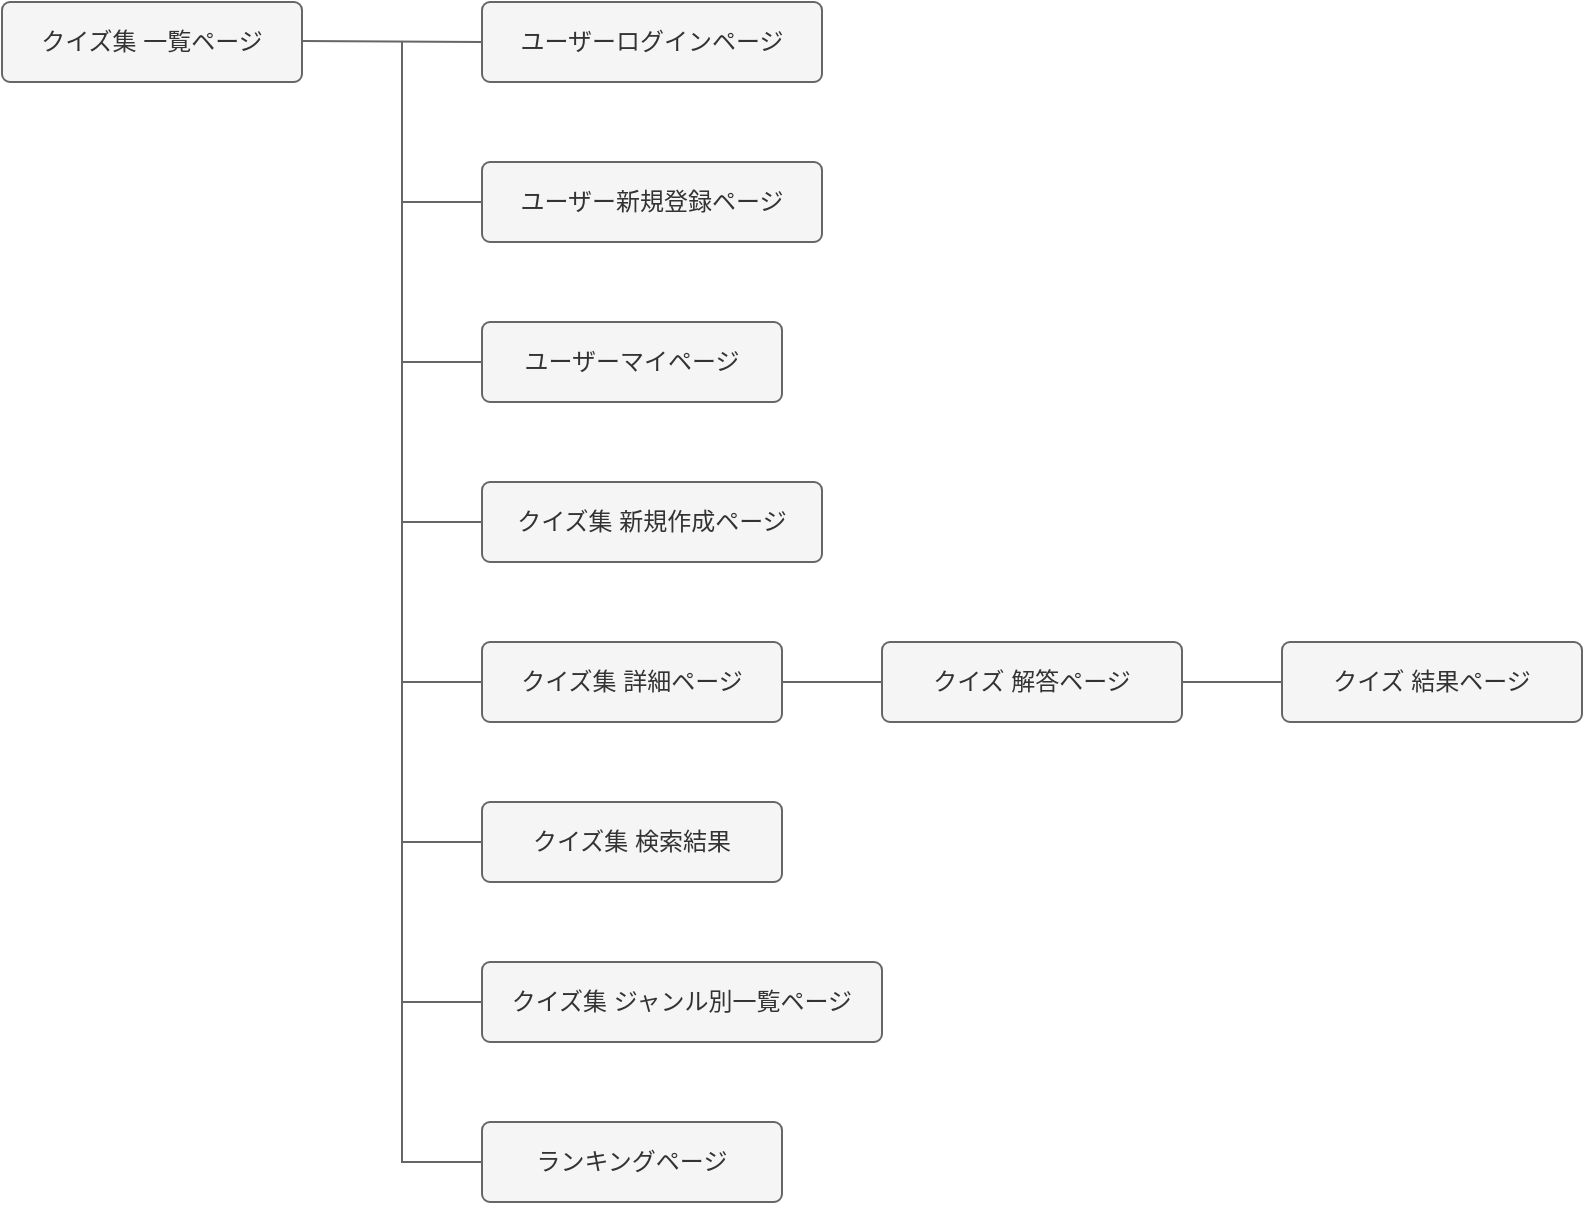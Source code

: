 <mxfile>
    <diagram id="gPqeRC6TcCgnRB7c935-" name="ページ1">
        <mxGraphModel dx="508" dy="388" grid="1" gridSize="10" guides="1" tooltips="1" connect="1" arrows="1" fold="1" page="1" pageScale="1" pageWidth="827" pageHeight="1169" background="#ffffff" math="0" shadow="0">
            <root>
                <mxCell id="0"/>
                <mxCell id="1" parent="0"/>
                <mxCell id="3" value="クイズ集 一覧ページ" style="rounded=1;arcSize=10;whiteSpace=wrap;html=1;align=center;fontColor=#333333;strokeColor=#666666;fillColor=#f5f5f5;labelBackgroundColor=none;" vertex="1" parent="1">
                    <mxGeometry x="40" y="80" width="150" height="40" as="geometry"/>
                </mxCell>
                <mxCell id="4" value="ユーザーログインページ" style="rounded=1;arcSize=10;whiteSpace=wrap;html=1;align=center;fontColor=#333333;strokeColor=#666666;fillColor=#f5f5f5;labelBackgroundColor=none;" vertex="1" parent="1">
                    <mxGeometry x="280" y="80" width="170" height="40" as="geometry"/>
                </mxCell>
                <mxCell id="5" value="ユーザー新規登録ページ" style="rounded=1;arcSize=10;whiteSpace=wrap;html=1;align=center;fontColor=#333333;strokeColor=#666666;fillColor=#f5f5f5;labelBackgroundColor=none;" vertex="1" parent="1">
                    <mxGeometry x="280" y="160" width="170" height="40" as="geometry"/>
                </mxCell>
                <mxCell id="6" value="ユーザーマイページ" style="rounded=1;arcSize=10;whiteSpace=wrap;html=1;align=center;fontColor=#333333;strokeColor=#666666;fillColor=#f5f5f5;labelBackgroundColor=none;" vertex="1" parent="1">
                    <mxGeometry x="280" y="240" width="150" height="40" as="geometry"/>
                </mxCell>
                <mxCell id="7" value="クイズ集 新規作成ページ" style="rounded=1;arcSize=10;whiteSpace=wrap;html=1;align=center;fontColor=#333333;strokeColor=#666666;fillColor=#f5f5f5;labelBackgroundColor=none;" vertex="1" parent="1">
                    <mxGeometry x="280" y="320" width="170" height="40" as="geometry"/>
                </mxCell>
                <mxCell id="8" value="クイズ集 詳細ページ" style="rounded=1;arcSize=10;whiteSpace=wrap;html=1;align=center;fontColor=#333333;strokeColor=#666666;fillColor=#f5f5f5;labelBackgroundColor=none;" vertex="1" parent="1">
                    <mxGeometry x="280" y="400" width="150" height="40" as="geometry"/>
                </mxCell>
                <mxCell id="9" value="クイズ集 検索結果" style="rounded=1;arcSize=10;whiteSpace=wrap;html=1;align=center;fontColor=#333333;strokeColor=#666666;fillColor=#f5f5f5;labelBackgroundColor=none;" vertex="1" parent="1">
                    <mxGeometry x="280" y="480" width="150" height="40" as="geometry"/>
                </mxCell>
                <mxCell id="10" value="クイズ集 ジャンル別一覧ページ" style="rounded=1;arcSize=10;whiteSpace=wrap;html=1;align=center;fontColor=#333333;strokeColor=#666666;fillColor=#f5f5f5;labelBackgroundColor=none;" vertex="1" parent="1">
                    <mxGeometry x="280" y="560" width="200" height="40" as="geometry"/>
                </mxCell>
                <mxCell id="11" value="ランキングページ" style="rounded=1;arcSize=10;whiteSpace=wrap;html=1;align=center;fontColor=#333333;strokeColor=#666666;fillColor=#f5f5f5;labelBackgroundColor=none;" vertex="1" parent="1">
                    <mxGeometry x="280" y="640" width="150" height="40" as="geometry"/>
                </mxCell>
                <mxCell id="12" value="" style="endArrow=none;html=1;rounded=0;fontColor=#000000;strokeColor=#666666;elbow=vertical;labelBackgroundColor=none;fillColor=#f5f5f5;" edge="1" parent="1">
                    <mxGeometry relative="1" as="geometry">
                        <mxPoint x="190" y="99.5" as="sourcePoint"/>
                        <mxPoint x="280" y="100" as="targetPoint"/>
                    </mxGeometry>
                </mxCell>
                <mxCell id="13" value="" style="endArrow=none;html=1;rounded=0;fontColor=#000000;strokeColor=#666666;elbow=vertical;entryX=0;entryY=0.5;entryDx=0;entryDy=0;edgeStyle=orthogonalEdgeStyle;labelBackgroundColor=none;fillColor=#f5f5f5;" edge="1" parent="1" target="5">
                    <mxGeometry relative="1" as="geometry">
                        <mxPoint x="240" y="100" as="sourcePoint"/>
                        <mxPoint x="390" y="230" as="targetPoint"/>
                        <Array as="points">
                            <mxPoint x="240" y="180"/>
                        </Array>
                    </mxGeometry>
                </mxCell>
                <mxCell id="14" value="" style="endArrow=none;html=1;rounded=0;fontColor=#000000;strokeColor=#666666;elbow=vertical;edgeStyle=orthogonalEdgeStyle;entryX=0;entryY=0.5;entryDx=0;entryDy=0;labelBackgroundColor=none;fillColor=#f5f5f5;" edge="1" parent="1" target="6">
                    <mxGeometry relative="1" as="geometry">
                        <mxPoint x="240" y="180" as="sourcePoint"/>
                        <mxPoint x="390" y="230" as="targetPoint"/>
                        <Array as="points">
                            <mxPoint x="240" y="260"/>
                        </Array>
                    </mxGeometry>
                </mxCell>
                <mxCell id="15" value="" style="endArrow=none;html=1;rounded=0;fontColor=#000000;strokeColor=#666666;elbow=vertical;entryX=0;entryY=0.5;entryDx=0;entryDy=0;edgeStyle=orthogonalEdgeStyle;labelBackgroundColor=none;fillColor=#f5f5f5;" edge="1" parent="1" target="7">
                    <mxGeometry relative="1" as="geometry">
                        <mxPoint x="240" y="260.0" as="sourcePoint"/>
                        <mxPoint x="390" y="310" as="targetPoint"/>
                        <Array as="points">
                            <mxPoint x="240" y="340"/>
                        </Array>
                    </mxGeometry>
                </mxCell>
                <mxCell id="16" value="" style="endArrow=none;html=1;rounded=0;fontColor=#000000;strokeColor=#666666;elbow=vertical;entryX=0;entryY=0.5;entryDx=0;entryDy=0;edgeStyle=orthogonalEdgeStyle;labelBackgroundColor=none;fillColor=#f5f5f5;" edge="1" parent="1" target="8">
                    <mxGeometry relative="1" as="geometry">
                        <mxPoint x="240" y="340" as="sourcePoint"/>
                        <mxPoint x="390" y="420" as="targetPoint"/>
                        <Array as="points">
                            <mxPoint x="240" y="420"/>
                        </Array>
                    </mxGeometry>
                </mxCell>
                <mxCell id="17" value="" style="endArrow=none;html=1;rounded=0;fontColor=#000000;strokeColor=#666666;elbow=vertical;entryX=0;entryY=0.5;entryDx=0;entryDy=0;edgeStyle=orthogonalEdgeStyle;labelBackgroundColor=none;fillColor=#f5f5f5;" edge="1" parent="1">
                    <mxGeometry relative="1" as="geometry">
                        <mxPoint x="240" y="420" as="sourcePoint"/>
                        <mxPoint x="280" y="500" as="targetPoint"/>
                        <Array as="points">
                            <mxPoint x="240" y="500"/>
                        </Array>
                    </mxGeometry>
                </mxCell>
                <mxCell id="18" value="" style="endArrow=none;html=1;rounded=0;fontColor=#000000;strokeColor=#666666;elbow=vertical;entryX=0;entryY=0.5;entryDx=0;entryDy=0;edgeStyle=orthogonalEdgeStyle;labelBackgroundColor=none;fillColor=#f5f5f5;" edge="1" parent="1">
                    <mxGeometry relative="1" as="geometry">
                        <mxPoint x="240" y="500" as="sourcePoint"/>
                        <mxPoint x="280" y="580" as="targetPoint"/>
                        <Array as="points">
                            <mxPoint x="240" y="580"/>
                        </Array>
                    </mxGeometry>
                </mxCell>
                <mxCell id="19" value="" style="endArrow=none;html=1;rounded=0;fontColor=#000000;strokeColor=#666666;elbow=vertical;entryX=0;entryY=0.5;entryDx=0;entryDy=0;edgeStyle=orthogonalEdgeStyle;labelBackgroundColor=none;fillColor=#f5f5f5;" edge="1" parent="1">
                    <mxGeometry relative="1" as="geometry">
                        <mxPoint x="240" y="580" as="sourcePoint"/>
                        <mxPoint x="280" y="660" as="targetPoint"/>
                        <Array as="points">
                            <mxPoint x="240" y="660"/>
                        </Array>
                    </mxGeometry>
                </mxCell>
                <mxCell id="20" value="クイズ 解答ページ" style="rounded=1;arcSize=10;whiteSpace=wrap;html=1;align=center;fontColor=#333333;strokeColor=#666666;fillColor=#f5f5f5;labelBackgroundColor=none;" vertex="1" parent="1">
                    <mxGeometry x="480" y="400" width="150" height="40" as="geometry"/>
                </mxCell>
                <mxCell id="21" value="クイズ 結果ページ" style="rounded=1;arcSize=10;whiteSpace=wrap;html=1;align=center;fontColor=#333333;strokeColor=#666666;fillColor=#f5f5f5;labelBackgroundColor=none;" vertex="1" parent="1">
                    <mxGeometry x="680" y="400" width="150" height="40" as="geometry"/>
                </mxCell>
                <mxCell id="22" value="" style="endArrow=none;html=1;rounded=0;fontColor=#000000;strokeColor=#666666;elbow=vertical;exitX=1;exitY=0.5;exitDx=0;exitDy=0;entryX=0;entryY=0.5;entryDx=0;entryDy=0;labelBackgroundColor=none;fillColor=#f5f5f5;" edge="1" parent="1" source="8" target="20">
                    <mxGeometry relative="1" as="geometry">
                        <mxPoint x="490" y="340" as="sourcePoint"/>
                        <mxPoint x="650" y="340" as="targetPoint"/>
                    </mxGeometry>
                </mxCell>
                <mxCell id="23" value="" style="endArrow=none;html=1;rounded=0;fontColor=#000000;strokeColor=#666666;elbow=vertical;exitX=1;exitY=0.5;exitDx=0;exitDy=0;entryX=0;entryY=0.5;entryDx=0;entryDy=0;labelBackgroundColor=none;fillColor=#f5f5f5;" edge="1" parent="1" source="20" target="21">
                    <mxGeometry relative="1" as="geometry">
                        <mxPoint x="490" y="340" as="sourcePoint"/>
                        <mxPoint x="650" y="340" as="targetPoint"/>
                    </mxGeometry>
                </mxCell>
            </root>
        </mxGraphModel>
    </diagram>
</mxfile>